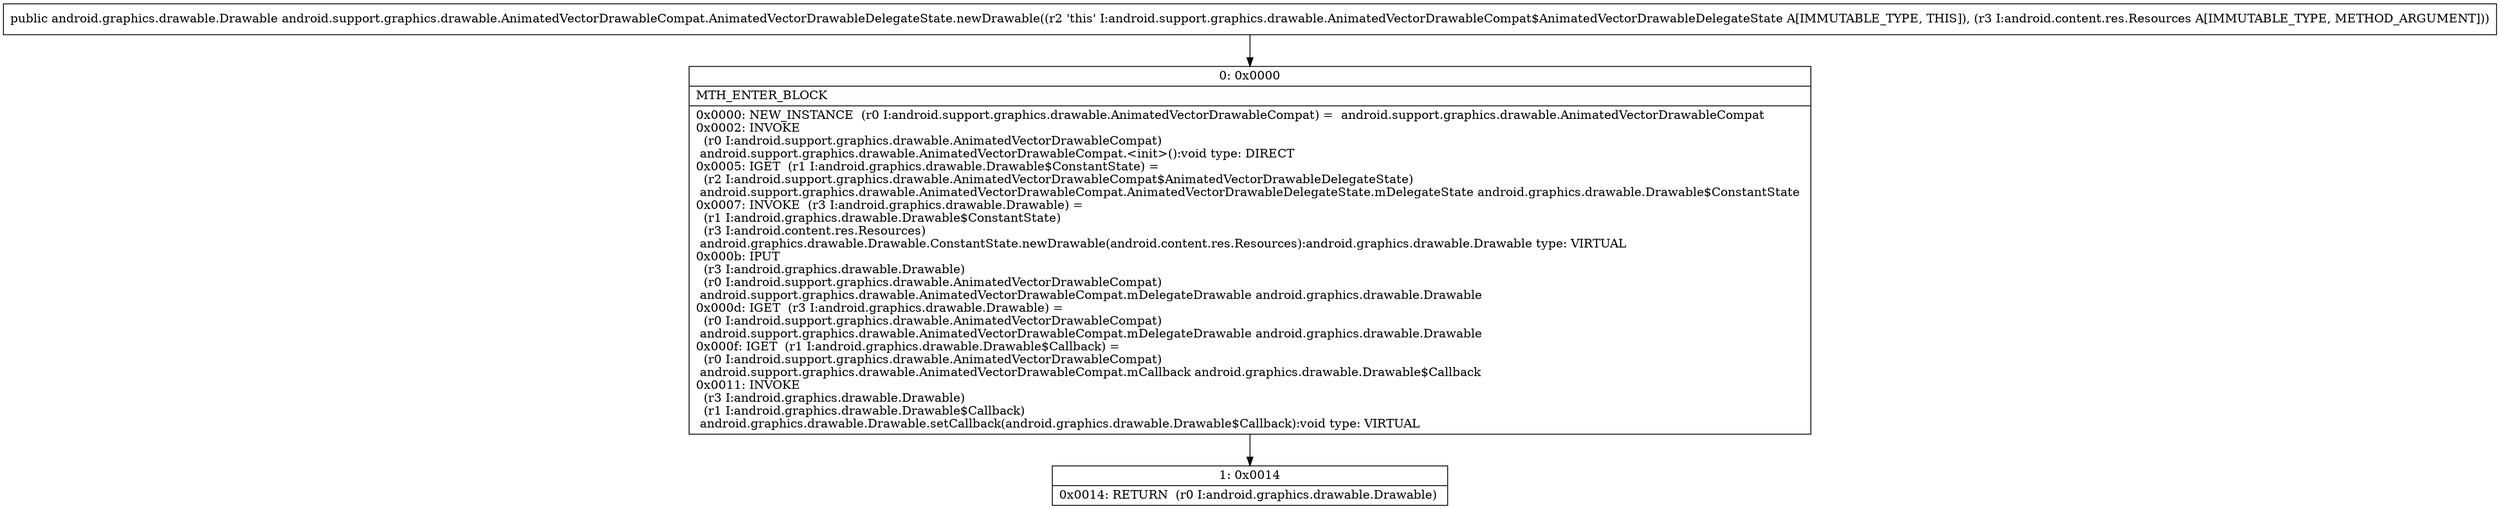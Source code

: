 digraph "CFG forandroid.support.graphics.drawable.AnimatedVectorDrawableCompat.AnimatedVectorDrawableDelegateState.newDrawable(Landroid\/content\/res\/Resources;)Landroid\/graphics\/drawable\/Drawable;" {
Node_0 [shape=record,label="{0\:\ 0x0000|MTH_ENTER_BLOCK\l|0x0000: NEW_INSTANCE  (r0 I:android.support.graphics.drawable.AnimatedVectorDrawableCompat) =  android.support.graphics.drawable.AnimatedVectorDrawableCompat \l0x0002: INVOKE  \l  (r0 I:android.support.graphics.drawable.AnimatedVectorDrawableCompat)\l android.support.graphics.drawable.AnimatedVectorDrawableCompat.\<init\>():void type: DIRECT \l0x0005: IGET  (r1 I:android.graphics.drawable.Drawable$ConstantState) = \l  (r2 I:android.support.graphics.drawable.AnimatedVectorDrawableCompat$AnimatedVectorDrawableDelegateState)\l android.support.graphics.drawable.AnimatedVectorDrawableCompat.AnimatedVectorDrawableDelegateState.mDelegateState android.graphics.drawable.Drawable$ConstantState \l0x0007: INVOKE  (r3 I:android.graphics.drawable.Drawable) = \l  (r1 I:android.graphics.drawable.Drawable$ConstantState)\l  (r3 I:android.content.res.Resources)\l android.graphics.drawable.Drawable.ConstantState.newDrawable(android.content.res.Resources):android.graphics.drawable.Drawable type: VIRTUAL \l0x000b: IPUT  \l  (r3 I:android.graphics.drawable.Drawable)\l  (r0 I:android.support.graphics.drawable.AnimatedVectorDrawableCompat)\l android.support.graphics.drawable.AnimatedVectorDrawableCompat.mDelegateDrawable android.graphics.drawable.Drawable \l0x000d: IGET  (r3 I:android.graphics.drawable.Drawable) = \l  (r0 I:android.support.graphics.drawable.AnimatedVectorDrawableCompat)\l android.support.graphics.drawable.AnimatedVectorDrawableCompat.mDelegateDrawable android.graphics.drawable.Drawable \l0x000f: IGET  (r1 I:android.graphics.drawable.Drawable$Callback) = \l  (r0 I:android.support.graphics.drawable.AnimatedVectorDrawableCompat)\l android.support.graphics.drawable.AnimatedVectorDrawableCompat.mCallback android.graphics.drawable.Drawable$Callback \l0x0011: INVOKE  \l  (r3 I:android.graphics.drawable.Drawable)\l  (r1 I:android.graphics.drawable.Drawable$Callback)\l android.graphics.drawable.Drawable.setCallback(android.graphics.drawable.Drawable$Callback):void type: VIRTUAL \l}"];
Node_1 [shape=record,label="{1\:\ 0x0014|0x0014: RETURN  (r0 I:android.graphics.drawable.Drawable) \l}"];
MethodNode[shape=record,label="{public android.graphics.drawable.Drawable android.support.graphics.drawable.AnimatedVectorDrawableCompat.AnimatedVectorDrawableDelegateState.newDrawable((r2 'this' I:android.support.graphics.drawable.AnimatedVectorDrawableCompat$AnimatedVectorDrawableDelegateState A[IMMUTABLE_TYPE, THIS]), (r3 I:android.content.res.Resources A[IMMUTABLE_TYPE, METHOD_ARGUMENT])) }"];
MethodNode -> Node_0;
Node_0 -> Node_1;
}

